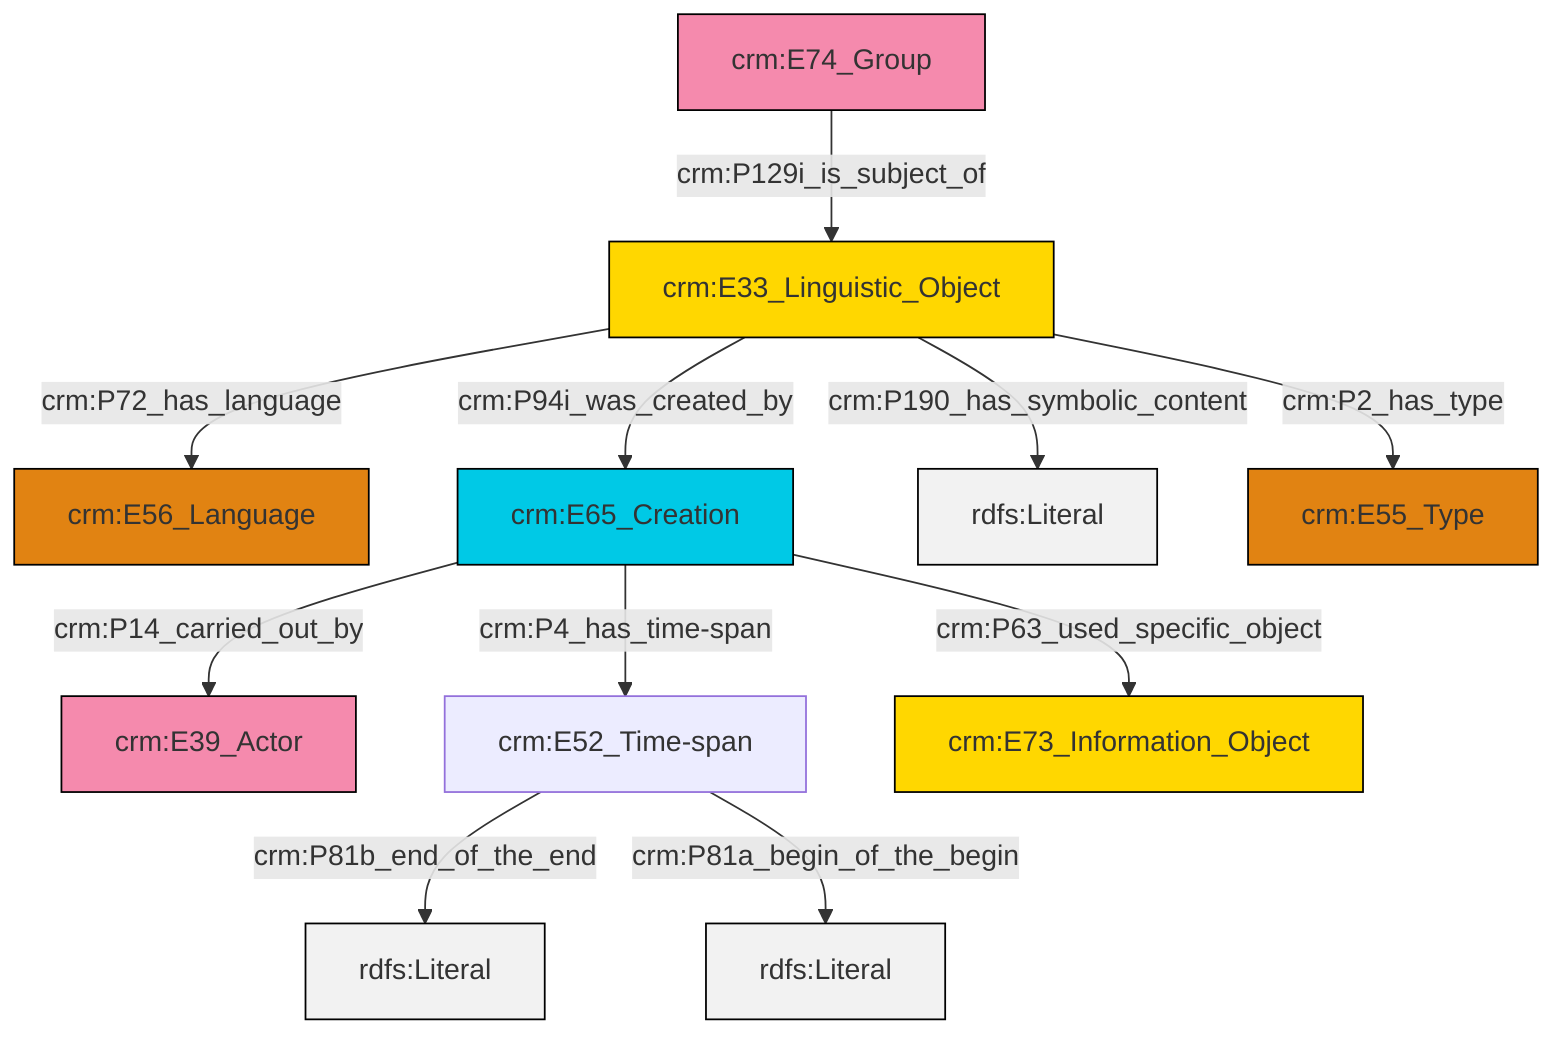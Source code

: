 graph TD
classDef Literal fill:#f2f2f2,stroke:#000000;
classDef CRM_Entity fill:#FFFFFF,stroke:#000000;
classDef Temporal_Entity fill:#00C9E6, stroke:#000000;
classDef Type fill:#E18312, stroke:#000000;
classDef Time-Span fill:#2C9C91, stroke:#000000;
classDef Appellation fill:#FFEB7F, stroke:#000000;
classDef Place fill:#008836, stroke:#000000;
classDef Persistent_Item fill:#B266B2, stroke:#000000;
classDef Conceptual_Object fill:#FFD700, stroke:#000000;
classDef Physical_Thing fill:#D2B48C, stroke:#000000;
classDef Actor fill:#f58aad, stroke:#000000;
classDef PC_Classes fill:#4ce600, stroke:#000000;
classDef Multi fill:#cccccc,stroke:#000000;

6["crm:E52_Time-span"]:::Default -->|crm:P81b_end_of_the_end| 7[rdfs:Literal]:::Literal
6["crm:E52_Time-span"]:::Default -->|crm:P81a_begin_of_the_begin| 8[rdfs:Literal]:::Literal
9["crm:E65_Creation"]:::Temporal_Entity -->|crm:P4_has_time-span| 6["crm:E52_Time-span"]:::Default
10["crm:E33_Linguistic_Object"]:::Conceptual_Object -->|crm:P190_has_symbolic_content| 11[rdfs:Literal]:::Literal
4["crm:E74_Group"]:::Actor -->|crm:P129i_is_subject_of| 10["crm:E33_Linguistic_Object"]:::Conceptual_Object
10["crm:E33_Linguistic_Object"]:::Conceptual_Object -->|crm:P72_has_language| 2["crm:E56_Language"]:::Type
9["crm:E65_Creation"]:::Temporal_Entity -->|crm:P14_carried_out_by| 0["crm:E39_Actor"]:::Actor
10["crm:E33_Linguistic_Object"]:::Conceptual_Object -->|crm:P94i_was_created_by| 9["crm:E65_Creation"]:::Temporal_Entity
9["crm:E65_Creation"]:::Temporal_Entity -->|crm:P63_used_specific_object| 15["crm:E73_Information_Object"]:::Conceptual_Object
10["crm:E33_Linguistic_Object"]:::Conceptual_Object -->|crm:P2_has_type| 13["crm:E55_Type"]:::Type